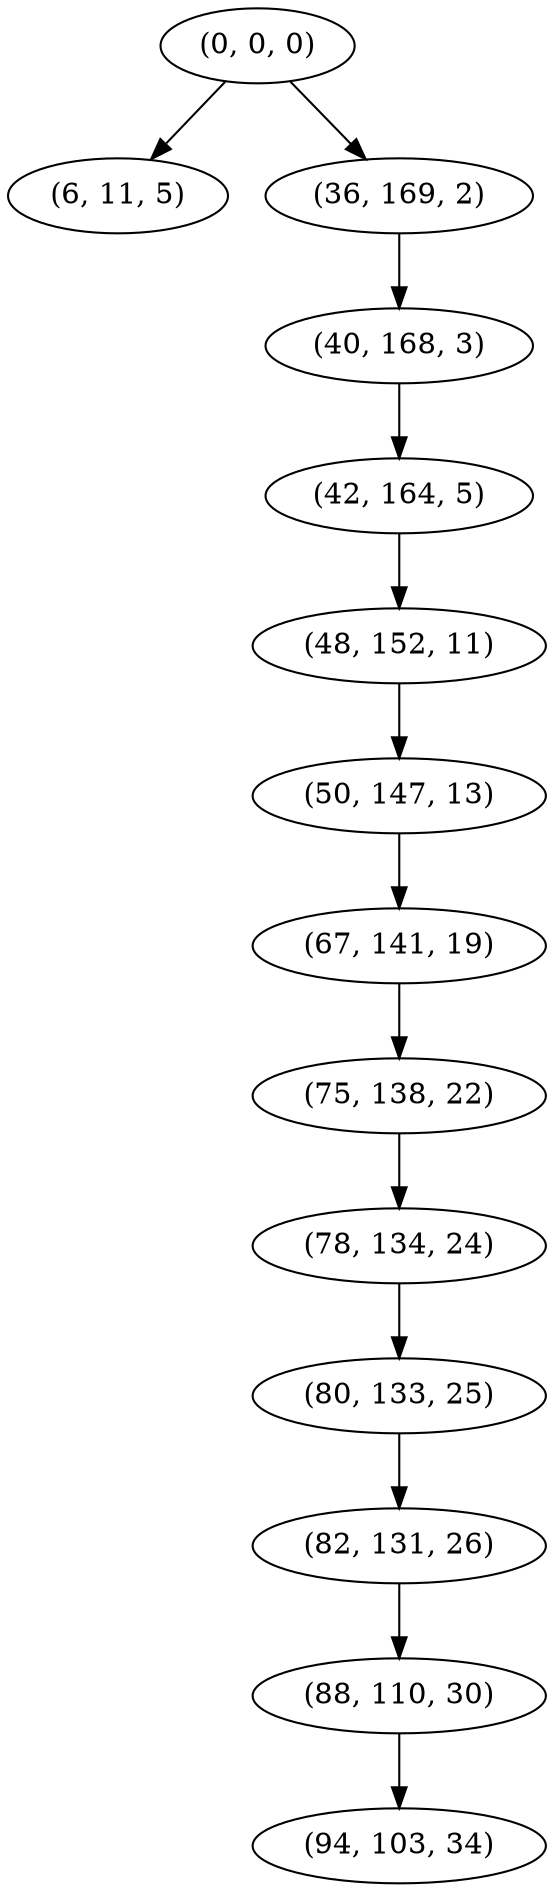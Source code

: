digraph tree {
    "(0, 0, 0)";
    "(6, 11, 5)";
    "(36, 169, 2)";
    "(40, 168, 3)";
    "(42, 164, 5)";
    "(48, 152, 11)";
    "(50, 147, 13)";
    "(67, 141, 19)";
    "(75, 138, 22)";
    "(78, 134, 24)";
    "(80, 133, 25)";
    "(82, 131, 26)";
    "(88, 110, 30)";
    "(94, 103, 34)";
    "(0, 0, 0)" -> "(6, 11, 5)";
    "(0, 0, 0)" -> "(36, 169, 2)";
    "(36, 169, 2)" -> "(40, 168, 3)";
    "(40, 168, 3)" -> "(42, 164, 5)";
    "(42, 164, 5)" -> "(48, 152, 11)";
    "(48, 152, 11)" -> "(50, 147, 13)";
    "(50, 147, 13)" -> "(67, 141, 19)";
    "(67, 141, 19)" -> "(75, 138, 22)";
    "(75, 138, 22)" -> "(78, 134, 24)";
    "(78, 134, 24)" -> "(80, 133, 25)";
    "(80, 133, 25)" -> "(82, 131, 26)";
    "(82, 131, 26)" -> "(88, 110, 30)";
    "(88, 110, 30)" -> "(94, 103, 34)";
}
